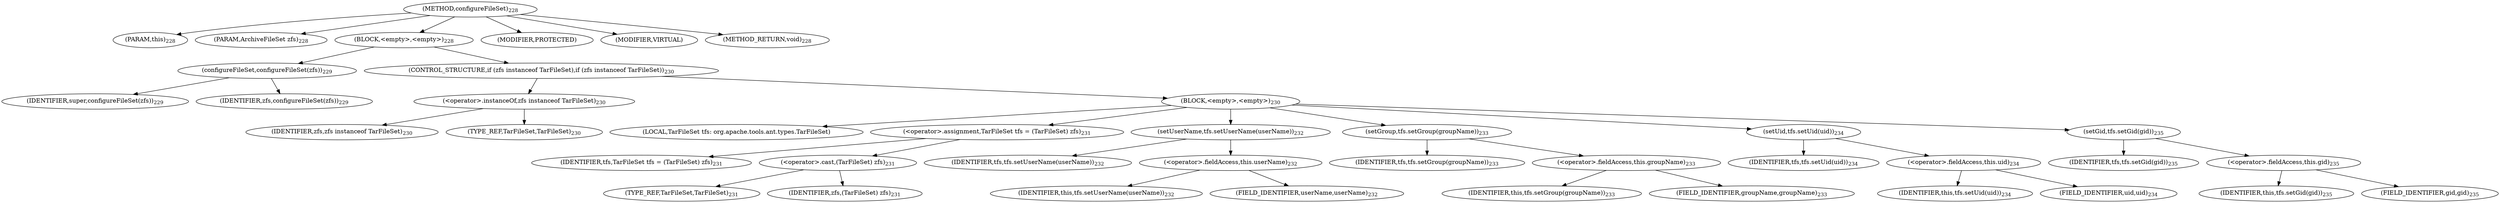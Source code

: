 digraph "configureFileSet" {  
"412" [label = <(METHOD,configureFileSet)<SUB>228</SUB>> ]
"413" [label = <(PARAM,this)<SUB>228</SUB>> ]
"414" [label = <(PARAM,ArchiveFileSet zfs)<SUB>228</SUB>> ]
"415" [label = <(BLOCK,&lt;empty&gt;,&lt;empty&gt;)<SUB>228</SUB>> ]
"416" [label = <(configureFileSet,configureFileSet(zfs))<SUB>229</SUB>> ]
"417" [label = <(IDENTIFIER,super,configureFileSet(zfs))<SUB>229</SUB>> ]
"418" [label = <(IDENTIFIER,zfs,configureFileSet(zfs))<SUB>229</SUB>> ]
"419" [label = <(CONTROL_STRUCTURE,if (zfs instanceof TarFileSet),if (zfs instanceof TarFileSet))<SUB>230</SUB>> ]
"420" [label = <(&lt;operator&gt;.instanceOf,zfs instanceof TarFileSet)<SUB>230</SUB>> ]
"421" [label = <(IDENTIFIER,zfs,zfs instanceof TarFileSet)<SUB>230</SUB>> ]
"422" [label = <(TYPE_REF,TarFileSet,TarFileSet)<SUB>230</SUB>> ]
"423" [label = <(BLOCK,&lt;empty&gt;,&lt;empty&gt;)<SUB>230</SUB>> ]
"424" [label = <(LOCAL,TarFileSet tfs: org.apache.tools.ant.types.TarFileSet)> ]
"425" [label = <(&lt;operator&gt;.assignment,TarFileSet tfs = (TarFileSet) zfs)<SUB>231</SUB>> ]
"426" [label = <(IDENTIFIER,tfs,TarFileSet tfs = (TarFileSet) zfs)<SUB>231</SUB>> ]
"427" [label = <(&lt;operator&gt;.cast,(TarFileSet) zfs)<SUB>231</SUB>> ]
"428" [label = <(TYPE_REF,TarFileSet,TarFileSet)<SUB>231</SUB>> ]
"429" [label = <(IDENTIFIER,zfs,(TarFileSet) zfs)<SUB>231</SUB>> ]
"430" [label = <(setUserName,tfs.setUserName(userName))<SUB>232</SUB>> ]
"431" [label = <(IDENTIFIER,tfs,tfs.setUserName(userName))<SUB>232</SUB>> ]
"432" [label = <(&lt;operator&gt;.fieldAccess,this.userName)<SUB>232</SUB>> ]
"433" [label = <(IDENTIFIER,this,tfs.setUserName(userName))<SUB>232</SUB>> ]
"434" [label = <(FIELD_IDENTIFIER,userName,userName)<SUB>232</SUB>> ]
"435" [label = <(setGroup,tfs.setGroup(groupName))<SUB>233</SUB>> ]
"436" [label = <(IDENTIFIER,tfs,tfs.setGroup(groupName))<SUB>233</SUB>> ]
"437" [label = <(&lt;operator&gt;.fieldAccess,this.groupName)<SUB>233</SUB>> ]
"438" [label = <(IDENTIFIER,this,tfs.setGroup(groupName))<SUB>233</SUB>> ]
"439" [label = <(FIELD_IDENTIFIER,groupName,groupName)<SUB>233</SUB>> ]
"440" [label = <(setUid,tfs.setUid(uid))<SUB>234</SUB>> ]
"441" [label = <(IDENTIFIER,tfs,tfs.setUid(uid))<SUB>234</SUB>> ]
"442" [label = <(&lt;operator&gt;.fieldAccess,this.uid)<SUB>234</SUB>> ]
"443" [label = <(IDENTIFIER,this,tfs.setUid(uid))<SUB>234</SUB>> ]
"444" [label = <(FIELD_IDENTIFIER,uid,uid)<SUB>234</SUB>> ]
"445" [label = <(setGid,tfs.setGid(gid))<SUB>235</SUB>> ]
"446" [label = <(IDENTIFIER,tfs,tfs.setGid(gid))<SUB>235</SUB>> ]
"447" [label = <(&lt;operator&gt;.fieldAccess,this.gid)<SUB>235</SUB>> ]
"448" [label = <(IDENTIFIER,this,tfs.setGid(gid))<SUB>235</SUB>> ]
"449" [label = <(FIELD_IDENTIFIER,gid,gid)<SUB>235</SUB>> ]
"450" [label = <(MODIFIER,PROTECTED)> ]
"451" [label = <(MODIFIER,VIRTUAL)> ]
"452" [label = <(METHOD_RETURN,void)<SUB>228</SUB>> ]
  "412" -> "413" 
  "412" -> "414" 
  "412" -> "415" 
  "412" -> "450" 
  "412" -> "451" 
  "412" -> "452" 
  "415" -> "416" 
  "415" -> "419" 
  "416" -> "417" 
  "416" -> "418" 
  "419" -> "420" 
  "419" -> "423" 
  "420" -> "421" 
  "420" -> "422" 
  "423" -> "424" 
  "423" -> "425" 
  "423" -> "430" 
  "423" -> "435" 
  "423" -> "440" 
  "423" -> "445" 
  "425" -> "426" 
  "425" -> "427" 
  "427" -> "428" 
  "427" -> "429" 
  "430" -> "431" 
  "430" -> "432" 
  "432" -> "433" 
  "432" -> "434" 
  "435" -> "436" 
  "435" -> "437" 
  "437" -> "438" 
  "437" -> "439" 
  "440" -> "441" 
  "440" -> "442" 
  "442" -> "443" 
  "442" -> "444" 
  "445" -> "446" 
  "445" -> "447" 
  "447" -> "448" 
  "447" -> "449" 
}
